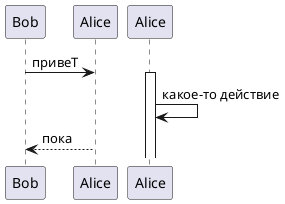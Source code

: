 @startuml
Bob -> Aliсе: привеT
activate Alice
Alice -> Alice : какое-то действие
return пока
@endum1